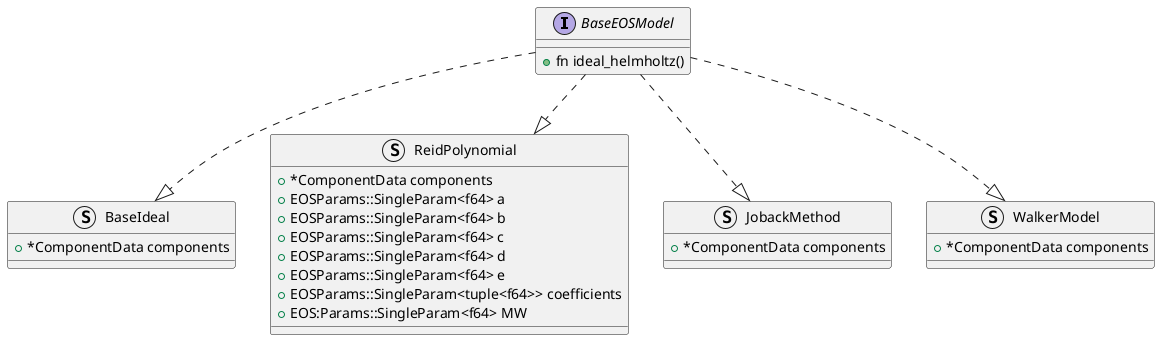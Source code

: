 @startuml ideal_eos_class_diagram

Interface BaseEOSModel {
    + fn ideal_helmholtz()    
}

Struct BaseIdeal {
    + *ComponentData components
}

Struct ReidPolynomial {
    + *ComponentData components
    + EOSParams::SingleParam<f64> a
    + EOSParams::SingleParam<f64> b
    + EOSParams::SingleParam<f64> c
    + EOSParams::SingleParam<f64> d
    + EOSParams::SingleParam<f64> e
    + EOSParams::SingleParam<tuple<f64>> coefficients
    + EOS:Params::SingleParam<f64> MW
}

Struct JobackMethod {
    + *ComponentData components
}

Struct WalkerModel {
    + *ComponentData components
}

BaseEOSModel ..|> BaseIdeal
BaseEOSModel ..|> ReidPolynomial
BaseEOSModel ..|> JobackMethod
BaseEOSModel ..|> WalkerModel

@enduml

